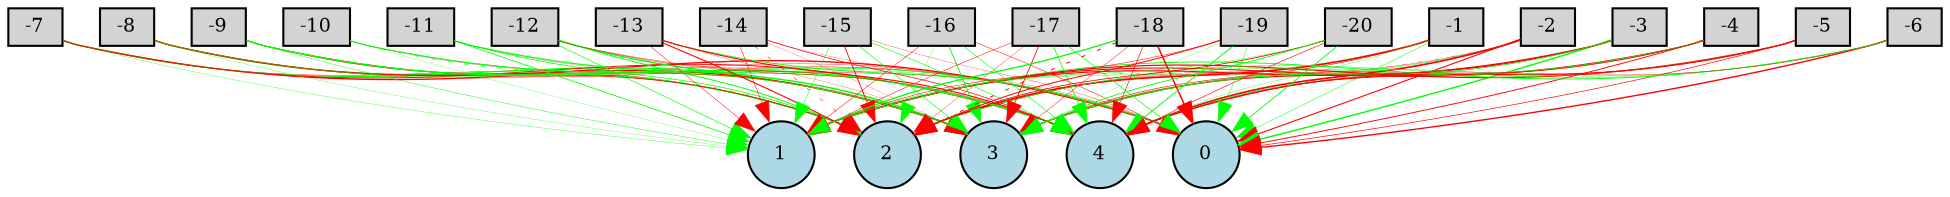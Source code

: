 digraph {
	node [fontsize=9 height=0.2 shape=circle width=0.2]
	-1 [fillcolor=lightgray shape=box style=filled]
	-2 [fillcolor=lightgray shape=box style=filled]
	-3 [fillcolor=lightgray shape=box style=filled]
	-4 [fillcolor=lightgray shape=box style=filled]
	-5 [fillcolor=lightgray shape=box style=filled]
	-6 [fillcolor=lightgray shape=box style=filled]
	-7 [fillcolor=lightgray shape=box style=filled]
	-8 [fillcolor=lightgray shape=box style=filled]
	-9 [fillcolor=lightgray shape=box style=filled]
	-10 [fillcolor=lightgray shape=box style=filled]
	-11 [fillcolor=lightgray shape=box style=filled]
	-12 [fillcolor=lightgray shape=box style=filled]
	-13 [fillcolor=lightgray shape=box style=filled]
	-14 [fillcolor=lightgray shape=box style=filled]
	-15 [fillcolor=lightgray shape=box style=filled]
	-16 [fillcolor=lightgray shape=box style=filled]
	-17 [fillcolor=lightgray shape=box style=filled]
	-18 [fillcolor=lightgray shape=box style=filled]
	-19 [fillcolor=lightgray shape=box style=filled]
	-20 [fillcolor=lightgray shape=box style=filled]
	0 [fillcolor=lightblue style=filled]
	1 [fillcolor=lightblue style=filled]
	2 [fillcolor=lightblue style=filled]
	3 [fillcolor=lightblue style=filled]
	4 [fillcolor=lightblue style=filled]
	-1 -> 0 [color=green penwidth=0.2404563381941491 style=solid]
	-1 -> 1 [color=green penwidth=0.19027630425980485 style=solid]
	-1 -> 2 [color=red penwidth=0.7770211870625168 style=solid]
	-1 -> 3 [color=red penwidth=0.29842006124277587 style=solid]
	-1 -> 4 [color=green penwidth=0.1675772074731977 style=solid]
	-2 -> 0 [color=red penwidth=0.5173592666169347 style=solid]
	-2 -> 1 [color=red penwidth=0.15796346770887004 style=dotted]
	-2 -> 2 [color=red penwidth=0.17595869210460152 style=solid]
	-2 -> 3 [color=green penwidth=0.26593604720329456 style=solid]
	-2 -> 4 [color=red penwidth=0.8271279991794573 style=solid]
	-3 -> 0 [color=green penwidth=0.6739304008809018 style=solid]
	-3 -> 1 [color=red penwidth=0.5766311452930352 style=solid]
	-3 -> 2 [color=red penwidth=0.20367966369488155 style=solid]
	-3 -> 3 [color=red penwidth=0.5298904570373553 style=solid]
	-3 -> 4 [color=green penwidth=0.3747809323108371 style=solid]
	-4 -> 0 [color=red penwidth=0.445438685752386 style=solid]
	-4 -> 1 [color=red penwidth=0.5216367593816248 style=solid]
	-4 -> 2 [color=red penwidth=0.1299126223621477 style=solid]
	-4 -> 3 [color=green penwidth=0.551432355285148 style=solid]
	-4 -> 4 [color=red penwidth=0.38313102641200136 style=solid]
	-5 -> 0 [color=red penwidth=0.32106763198865523 style=solid]
	-5 -> 1 [color=red penwidth=0.5765017653341211 style=solid]
	-5 -> 2 [color=green penwidth=0.18363664026884077 style=solid]
	-5 -> 3 [color=red penwidth=0.18913569415180892 style=solid]
	-5 -> 4 [color=red penwidth=0.51465056849197 style=solid]
	-6 -> 0 [color=red penwidth=0.6588851755539109 style=solid]
	-6 -> 1 [color=green penwidth=0.4197135930329289 style=solid]
	-6 -> 2 [color=green penwidth=0.2138425878568867 style=solid]
	-6 -> 3 [color=green penwidth=0.19902686420179255 style=solid]
	-6 -> 4 [color=red penwidth=0.20594836592227017 style=solid]
	-7 -> 0 [color=red penwidth=0.6452461130203219 style=solid]
	-7 -> 1 [color=green penwidth=0.15829460803930434 style=solid]
	-7 -> 2 [color=red penwidth=0.22352311290567484 style=solid]
	-7 -> 3 [color=green penwidth=0.5321100021279845 style=solid]
	-7 -> 4 [color=red penwidth=0.4479554122462389 style=solid]
	-8 -> 0 [color=red penwidth=0.17778379990401877 style=solid]
	-8 -> 1 [color=green penwidth=0.13403218537006256 style=solid]
	-8 -> 2 [color=green penwidth=0.6407804495309211 style=solid]
	-8 -> 3 [color=red penwidth=0.6450220907943395 style=solid]
	-8 -> 4 [color=green penwidth=0.18770396273497536 style=solid]
	-9 -> 0 [color=red penwidth=0.23965103354090175 style=solid]
	-9 -> 1 [color=green penwidth=0.21061864018209414 style=solid]
	-9 -> 2 [color=red penwidth=0.4099499994156155 style=solid]
	-9 -> 3 [color=green penwidth=0.5105671409844739 style=solid]
	-9 -> 4 [color=green penwidth=0.4740905231017971 style=solid]
	-10 -> 0 [color=green penwidth=0.31745326973157717 style=solid]
	-10 -> 1 [color=green penwidth=0.11586860599448157 style=solid]
	-10 -> 2 [color=green penwidth=0.29024021449100557 style=dotted]
	-10 -> 3 [color=red penwidth=0.13472470641833784 style=solid]
	-10 -> 4 [color=green penwidth=0.38266180873752775 style=solid]
	-11 -> 0 [color=green penwidth=0.20763481873893858 style=solid]
	-11 -> 1 [color=green penwidth=0.3879523411111818 style=solid]
	-11 -> 2 [color=green penwidth=0.3462861004050456 style=solid]
	-11 -> 3 [color=red penwidth=0.11263282326343631 style=solid]
	-11 -> 4 [color=green penwidth=0.42808304597696223 style=solid]
	-12 -> 0 [color=red penwidth=0.21993820609717146 style=solid]
	-12 -> 1 [color=green penwidth=0.3146553628487543 style=solid]
	-12 -> 2 [color=green penwidth=0.44422178897514564 style=solid]
	-12 -> 3 [color=green penwidth=0.6671305550649397 style=solid]
	-12 -> 4 [color=red penwidth=0.20150167669054986 style=solid]
	-13 -> 0 [color=green penwidth=0.40074968454510485 style=solid]
	-13 -> 1 [color=red penwidth=0.22720106641625976 style=solid]
	-13 -> 2 [color=red penwidth=0.5256973802861694 style=solid]
	-13 -> 3 [color=red penwidth=0.1215980726234051 style=solid]
	-13 -> 4 [color=red penwidth=0.5413428233714617 style=solid]
	-14 -> 0 [color=red penwidth=0.11559573460622373 style=solid]
	-14 -> 1 [color=red penwidth=0.25893098430398354 style=solid]
	-14 -> 2 [color=red penwidth=0.2507414125427957 style=dotted]
	-14 -> 3 [color=red penwidth=0.10888257258183773 style=solid]
	-14 -> 4 [color=red penwidth=0.341019641138143 style=solid]
	-15 -> 0 [color=red penwidth=0.1414475476396772 style=solid]
	-15 -> 1 [color=green penwidth=0.23117454504832732 style=solid]
	-15 -> 2 [color=red penwidth=0.41782436631210074 style=solid]
	-15 -> 3 [color=green penwidth=0.3010304274281662 style=solid]
	-15 -> 4 [color=green penwidth=0.28840545563469283 style=solid]
	-16 -> 0 [color=red penwidth=0.24121627758962833 style=solid]
	-16 -> 1 [color=red penwidth=0.24816769565677094 style=solid]
	-16 -> 2 [color=green penwidth=0.13656396479697724 style=solid]
	-16 -> 3 [color=green penwidth=0.43349563888251885 style=solid]
	-16 -> 4 [color=green penwidth=0.27230681970838144 style=solid]
	-17 -> 0 [color=green penwidth=0.3186538955039899 style=solid]
	-17 -> 1 [color=red penwidth=0.23862552179293933 style=solid]
	-17 -> 2 [color=red penwidth=0.15919655373563363 style=solid]
	-17 -> 3 [color=red penwidth=0.38433596631583655 style=solid]
	-17 -> 4 [color=green penwidth=0.37847092626101453 style=solid]
	-18 -> 0 [color=red penwidth=0.7178592260219999 style=solid]
	-18 -> 1 [color=green penwidth=0.6201770577857064 style=solid]
	-18 -> 2 [color=red penwidth=0.4645078327518759 style=dotted]
	-18 -> 3 [color=red penwidth=0.21237276056787602 style=solid]
	-18 -> 4 [color=red penwidth=0.31146210020566656 style=solid]
	-19 -> 0 [color=green penwidth=0.21706550387021434 style=solid]
	-19 -> 1 [color=red penwidth=0.24780290531859392 style=solid]
	-19 -> 2 [color=red penwidth=0.4765993266873275 style=solid]
	-19 -> 3 [color=green penwidth=0.12525476448563966 style=solid]
	-19 -> 4 [color=green penwidth=0.4453984337983855 style=solid]
	-20 -> 0 [color=green penwidth=0.41947003708749786 style=solid]
	-20 -> 1 [color=green penwidth=0.2086740530324438 style=solid]
	-20 -> 2 [color=red penwidth=0.3906524327192563 style=solid]
	-20 -> 3 [color=green penwidth=0.3973857910457592 style=solid]
	-20 -> 4 [color=red penwidth=0.2930360860795077 style=solid]
}
